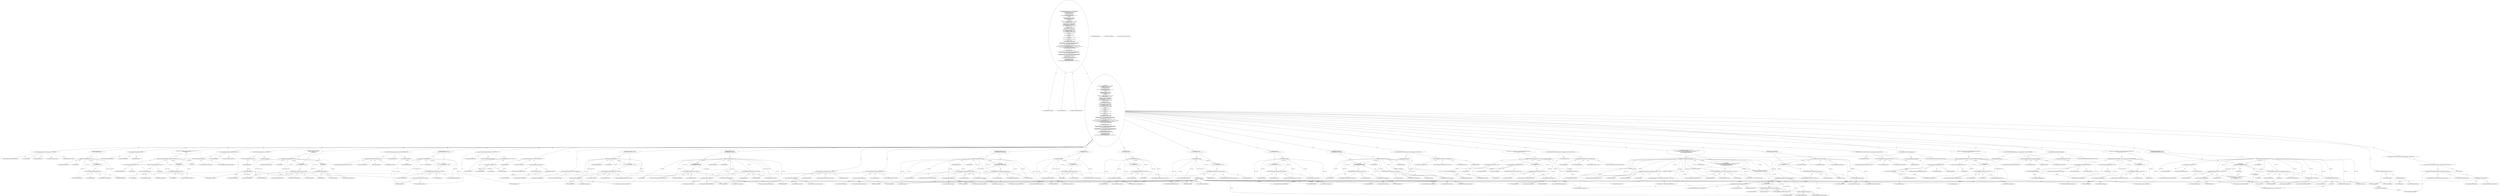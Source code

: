 digraph "execute#?" {
0 [label="2:CtTypeReferenceImpl@boolean" shape=ellipse]
1 [label="2:CtVirtualElement@execute" shape=ellipse]
2 [label="2:CtTypeReferenceImpl@BuildException" shape=ellipse]
3 [label="3:CtExecutableReferenceImpl@log(java.lang.String)" shape=ellipse]
4 [label="3:CtVirtualElement@log" shape=ellipse]
5 [label="3:CtFieldReadImpl@attributes" shape=ellipse]
6 [label="3:CtLiteralImpl@\"Using jikes compiler\"" shape=ellipse]
7 [label="3:CtTypeAccessImpl@MSG_VERBOSE" shape=ellipse]
8 [label="3:CtInvocationImpl@attributes.log(\"Using jikes compiler\", MSG_VERBOSE)" shape=ellipse]
9 [label="4:CtTypeReferenceImpl@Path" shape=ellipse]
10 [label="4:CtTypeReferenceImpl@Path" shape=ellipse]
11 [label="4:CtFieldReadImpl@project" shape=ellipse]
12 [label="4:CtConstructorCallImpl@new Path(project)" shape=ellipse]
13 [label="4:CtVirtualElement@classpath" shape=ellipse]
14 [label="4:CtLocalVariableImpl@Path classpath = new Path(project)" shape=ellipse]
15 [label="5:CtFieldReadImpl@bootclasspath" shape=ellipse]
16 [label="5:CtLiteralImpl@null" shape=ellipse]
17 [label="5:CtBinaryOperatorImpl@bootclasspath != null" shape=ellipse]
18 [label="6:CtExecutableReferenceImpl@append()" shape=ellipse]
19 [label="6:CtVirtualElement@append" shape=ellipse]
20 [label="6:CtVariableReadImpl@classpath" shape=ellipse]
21 [label="6:CtFieldReadImpl@bootclasspath" shape=ellipse]
22 [label="6:CtInvocationImpl@classpath.append(bootclasspath)" shape=ellipse]
23 [label="5:CtBlockImpl@\{
    classpath.append(bootclasspath);
\}" shape=ellipse]
24 [label="5:CtIfImpl@if (bootclasspath != null) \{
    classpath.append(bootclasspath);
\}" shape=ellipse]
25 [label="8:CtExecutableReferenceImpl@addExtdirs()" shape=ellipse]
26 [label="8:CtVirtualElement@addExtdirs" shape=ellipse]
27 [label="8:CtVariableReadImpl@classpath" shape=ellipse]
28 [label="8:CtFieldReadImpl@extdirs" shape=ellipse]
29 [label="8:CtInvocationImpl@classpath.addExtdirs(extdirs)" shape=ellipse]
30 [label="9:CtFieldReadImpl@bootclasspath" shape=ellipse]
31 [label="9:CtLiteralImpl@null" shape=ellipse]
32 [label="9:CtBinaryOperatorImpl@(bootclasspath == null)" shape=ellipse]
33 [label="9:CtExecutableReferenceImpl@size()" shape=ellipse]
34 [label="9:CtVirtualElement@size" shape=ellipse]
35 [label="9:CtFieldReadImpl@bootclasspath" shape=ellipse]
36 [label="9:CtInvocationImpl@bootclasspath.size()" shape=ellipse]
37 [label="9:CtLiteralImpl@0" shape=ellipse]
38 [label="9:CtBinaryOperatorImpl@(bootclasspath.size() == 0)" shape=ellipse]
39 [label="9:CtBinaryOperatorImpl@(bootclasspath == null) || (bootclasspath.size() == 0)" shape=ellipse]
40 [label="10:CtFieldWriteImpl@includeJavaRuntime" shape=ellipse]
41 [label="10:CtLiteralImpl@true" shape=ellipse]
42 [label="10:CtAssignmentImpl@includeJavaRuntime = true" shape=ellipse]
43 [label="9:CtBlockImpl@\{
    includeJavaRuntime = true;
\}" shape=ellipse]
44 [label="11:CtBlockImpl@\{
\}" shape=ellipse]
45 [label="9:CtIfImpl@if ((bootclasspath == null) || (bootclasspath.size() == 0)) \{
    includeJavaRuntime = true;
\} else \{
\}" shape=ellipse]
46 [label="13:CtExecutableReferenceImpl@append()" shape=ellipse]
47 [label="13:CtVirtualElement@append" shape=ellipse]
48 [label="13:CtVariableReadImpl@classpath" shape=ellipse]
49 [label="13:CtExecutableReferenceImpl@getCompileClasspath()" shape=ellipse]
50 [label="13:CtVirtualElement@getCompileClasspath" shape=ellipse]
51 [label="13:CtInvocationImpl@getCompileClasspath()" shape=ellipse]
52 [label="13:CtInvocationImpl@classpath.append(getCompileClasspath())" shape=ellipse]
53 [label="14:CtFieldReadImpl@compileSourcepath" shape=ellipse]
54 [label="14:CtLiteralImpl@null" shape=ellipse]
55 [label="14:CtBinaryOperatorImpl@compileSourcepath != null" shape=ellipse]
56 [label="15:CtExecutableReferenceImpl@append()" shape=ellipse]
57 [label="15:CtVirtualElement@append" shape=ellipse]
58 [label="15:CtVariableReadImpl@classpath" shape=ellipse]
59 [label="15:CtFieldReadImpl@compileSourcepath" shape=ellipse]
60 [label="15:CtInvocationImpl@classpath.append(compileSourcepath)" shape=ellipse]
61 [label="14:CtBlockImpl@\{
    classpath.append(compileSourcepath);
\}" shape=ellipse]
62 [label="17:CtExecutableReferenceImpl@append()" shape=ellipse]
63 [label="17:CtVirtualElement@append" shape=ellipse]
64 [label="17:CtVariableReadImpl@classpath" shape=ellipse]
65 [label="17:CtFieldReadImpl@src" shape=ellipse]
66 [label="17:CtInvocationImpl@classpath.append(src)" shape=ellipse]
67 [label="16:CtBlockImpl@\{
    classpath.append(src);
\}" shape=ellipse]
68 [label="14:CtIfImpl@if (compileSourcepath != null) \{
    classpath.append(compileSourcepath);
\} else \{
    classpath.append(src);
\}" shape=ellipse]
69 [label="19:CtTypeReferenceImpl@String" shape=ellipse]
70 [label="19:CtExecutableReferenceImpl@getProperty(java.lang.String)" shape=ellipse]
71 [label="19:CtVirtualElement@getProperty" shape=ellipse]
72 [label="19:CtTypeAccessImpl@System" shape=ellipse]
73 [label="19:CtLiteralImpl@\"jikes.class.path\"" shape=ellipse]
74 [label="19:CtInvocationImpl@System.getProperty(\"jikes.class.path\")" shape=ellipse]
75 [label="19:CtVirtualElement@jikesPath" shape=ellipse]
76 [label="19:CtLocalVariableImpl@String jikesPath = System.getProperty(\"jikes.class.path\")" shape=ellipse]
77 [label="20:CtVariableReadImpl@jikesPath" shape=ellipse]
78 [label="20:CtLiteralImpl@null" shape=ellipse]
79 [label="20:CtBinaryOperatorImpl@jikesPath != null" shape=ellipse]
80 [label="21:CtExecutableReferenceImpl@append(Path)" shape=ellipse]
81 [label="21:CtVirtualElement@append" shape=ellipse]
82 [label="21:CtVariableReadImpl@classpath" shape=ellipse]
83 [label="21:CtTypeReferenceImpl@Path" shape=ellipse]
84 [label="21:CtFieldReadImpl@project" shape=ellipse]
85 [label="21:CtVariableReadImpl@jikesPath" shape=ellipse]
86 [label="21:CtConstructorCallImpl@new Path(project, jikesPath)" shape=ellipse]
87 [label="21:CtInvocationImpl@classpath.append(new Path(project, jikesPath))" shape=ellipse]
88 [label="20:CtBlockImpl@\{
    classpath.append(new Path(project, jikesPath));
\}" shape=ellipse]
89 [label="20:CtIfImpl@if (jikesPath != null) \{
    classpath.append(new Path(project, jikesPath));
\}" shape=ellipse]
90 [label="23:CtTypeReferenceImpl@Commandline" shape=ellipse]
91 [label="23:CtTypeReferenceImpl@Commandline" shape=ellipse]
92 [label="23:CtConstructorCallImpl@new Commandline()" shape=ellipse]
93 [label="23:CtVirtualElement@cmd" shape=ellipse]
94 [label="23:CtLocalVariableImpl@Commandline cmd = new Commandline()" shape=ellipse]
95 [label="24:CtTypeReferenceImpl@String" shape=ellipse]
96 [label="24:CtExecutableReferenceImpl@getExecutable()" shape=ellipse]
97 [label="24:CtVirtualElement@getExecutable" shape=ellipse]
98 [label="24:CtExecutableReferenceImpl@getJavac()" shape=ellipse]
99 [label="24:CtVirtualElement@getJavac" shape=ellipse]
100 [label="24:CtInvocationImpl@getJavac()" shape=ellipse]
101 [label="24:CtInvocationImpl@getJavac().getExecutable()" shape=ellipse]
102 [label="24:CtVirtualElement@exec" shape=ellipse]
103 [label="24:CtLocalVariableImpl@String exec = getJavac().getExecutable()" shape=ellipse]
104 [label="25:CtExecutableReferenceImpl@setExecutable()" shape=ellipse]
105 [label="25:CtVirtualElement@setExecutable" shape=ellipse]
106 [label="25:CtVariableReadImpl@cmd" shape=ellipse]
107 [label="25:CtVariableReadImpl@exec" shape=ellipse]
108 [label="25:CtLiteralImpl@null" shape=ellipse]
109 [label="25:CtBinaryOperatorImpl@exec == null" shape=ellipse]
110 [label="25:CtLiteralImpl@\"jikes\"" shape=ellipse]
111 [label="25:CtVariableReadImpl@exec" shape=ellipse]
112 [label="25:CtConditionalImpl@exec == null ? \"jikes\" : exec" shape=ellipse]
113 [label="25:CtInvocationImpl@cmd.setExecutable(exec == null ? \"jikes\" : exec)" shape=ellipse]
114 [label="26:CtFieldReadImpl@deprecation" shape=ellipse]
115 [label="26:CtLiteralImpl@true" shape=ellipse]
116 [label="26:CtBinaryOperatorImpl@deprecation == true" shape=ellipse]
117 [label="27:CtExecutableReferenceImpl@setValue(java.lang.String)" shape=ellipse]
118 [label="27:CtVirtualElement@setValue" shape=ellipse]
119 [label="27:CtExecutableReferenceImpl@createArgument()" shape=ellipse]
120 [label="27:CtVirtualElement@createArgument" shape=ellipse]
121 [label="27:CtVariableReadImpl@cmd" shape=ellipse]
122 [label="27:CtInvocationImpl@cmd.createArgument()" shape=ellipse]
123 [label="27:CtLiteralImpl@\"-deprecation\"" shape=ellipse]
124 [label="27:CtInvocationImpl@cmd.createArgument().setValue(\"-deprecation\")" shape=ellipse]
125 [label="26:CtBlockImpl@\{
    cmd.createArgument().setValue(\"-deprecation\");
\}" shape=ellipse]
126 [label="26:CtIfImpl@if (deprecation == true) \{
    cmd.createArgument().setValue(\"-deprecation\");
\}" shape=ellipse]
127 [label="29:CtFieldReadImpl@destDir" shape=ellipse]
128 [label="29:CtLiteralImpl@null" shape=ellipse]
129 [label="29:CtBinaryOperatorImpl@destDir != null" shape=ellipse]
130 [label="30:CtExecutableReferenceImpl@setValue(java.lang.String)" shape=ellipse]
131 [label="30:CtVirtualElement@setValue" shape=ellipse]
132 [label="30:CtExecutableReferenceImpl@createArgument()" shape=ellipse]
133 [label="30:CtVirtualElement@createArgument" shape=ellipse]
134 [label="30:CtVariableReadImpl@cmd" shape=ellipse]
135 [label="30:CtInvocationImpl@cmd.createArgument()" shape=ellipse]
136 [label="30:CtLiteralImpl@\"-d\"" shape=ellipse]
137 [label="30:CtInvocationImpl@cmd.createArgument().setValue(\"-d\")" shape=ellipse]
138 [label="31:CtExecutableReferenceImpl@setFile()" shape=ellipse]
139 [label="31:CtVirtualElement@setFile" shape=ellipse]
140 [label="31:CtExecutableReferenceImpl@createArgument()" shape=ellipse]
141 [label="31:CtVirtualElement@createArgument" shape=ellipse]
142 [label="31:CtVariableReadImpl@cmd" shape=ellipse]
143 [label="31:CtInvocationImpl@cmd.createArgument()" shape=ellipse]
144 [label="31:CtFieldReadImpl@destDir" shape=ellipse]
145 [label="31:CtInvocationImpl@cmd.createArgument().setFile(destDir)" shape=ellipse]
146 [label="29:CtBlockImpl@\{
    cmd.createArgument().setValue(\"-d\");
    cmd.createArgument().setFile(destDir);
\}" shape=ellipse]
147 [label="29:CtIfImpl@if (destDir != null) \{
    cmd.createArgument().setValue(\"-d\");
    cmd.createArgument().setFile(destDir);
\}" shape=ellipse]
148 [label="33:CtExecutableReferenceImpl@setValue(java.lang.String)" shape=ellipse]
149 [label="33:CtVirtualElement@setValue" shape=ellipse]
150 [label="33:CtExecutableReferenceImpl@createArgument()" shape=ellipse]
151 [label="33:CtVirtualElement@createArgument" shape=ellipse]
152 [label="33:CtVariableReadImpl@cmd" shape=ellipse]
153 [label="33:CtInvocationImpl@cmd.createArgument()" shape=ellipse]
154 [label="33:CtLiteralImpl@\"-classpath\"" shape=ellipse]
155 [label="33:CtInvocationImpl@cmd.createArgument().setValue(\"-classpath\")" shape=ellipse]
156 [label="34:CtExecutableReferenceImpl@setPath(Path)" shape=ellipse]
157 [label="34:CtVirtualElement@setPath" shape=ellipse]
158 [label="34:CtExecutableReferenceImpl@createArgument()" shape=ellipse]
159 [label="34:CtVirtualElement@createArgument" shape=ellipse]
160 [label="34:CtVariableReadImpl@cmd" shape=ellipse]
161 [label="34:CtInvocationImpl@cmd.createArgument()" shape=ellipse]
162 [label="34:CtVariableReadImpl@classpath" shape=ellipse]
163 [label="34:CtInvocationImpl@cmd.createArgument().setPath(classpath)" shape=ellipse]
164 [label="35:CtFieldReadImpl@encoding" shape=ellipse]
165 [label="35:CtLiteralImpl@null" shape=ellipse]
166 [label="35:CtBinaryOperatorImpl@encoding != null" shape=ellipse]
167 [label="36:CtExecutableReferenceImpl@setValue(java.lang.String)" shape=ellipse]
168 [label="36:CtVirtualElement@setValue" shape=ellipse]
169 [label="36:CtExecutableReferenceImpl@createArgument()" shape=ellipse]
170 [label="36:CtVirtualElement@createArgument" shape=ellipse]
171 [label="36:CtVariableReadImpl@cmd" shape=ellipse]
172 [label="36:CtInvocationImpl@cmd.createArgument()" shape=ellipse]
173 [label="36:CtLiteralImpl@\"-encoding\"" shape=ellipse]
174 [label="36:CtInvocationImpl@cmd.createArgument().setValue(\"-encoding\")" shape=ellipse]
175 [label="37:CtExecutableReferenceImpl@setValue()" shape=ellipse]
176 [label="37:CtVirtualElement@setValue" shape=ellipse]
177 [label="37:CtExecutableReferenceImpl@createArgument()" shape=ellipse]
178 [label="37:CtVirtualElement@createArgument" shape=ellipse]
179 [label="37:CtVariableReadImpl@cmd" shape=ellipse]
180 [label="37:CtInvocationImpl@cmd.createArgument()" shape=ellipse]
181 [label="37:CtFieldReadImpl@encoding" shape=ellipse]
182 [label="37:CtInvocationImpl@cmd.createArgument().setValue(encoding)" shape=ellipse]
183 [label="35:CtBlockImpl@\{
    cmd.createArgument().setValue(\"-encoding\");
    cmd.createArgument().setValue(encoding);
\}" shape=ellipse]
184 [label="35:CtIfImpl@if (encoding != null) \{
    cmd.createArgument().setValue(\"-encoding\");
    cmd.createArgument().setValue(encoding);
\}" shape=ellipse]
185 [label="39:CtFieldReadImpl@debug" shape=ellipse]
186 [label="40:CtExecutableReferenceImpl@setValue(java.lang.String)" shape=ellipse]
187 [label="40:CtVirtualElement@setValue" shape=ellipse]
188 [label="40:CtExecutableReferenceImpl@createArgument()" shape=ellipse]
189 [label="40:CtVirtualElement@createArgument" shape=ellipse]
190 [label="40:CtVariableReadImpl@cmd" shape=ellipse]
191 [label="40:CtInvocationImpl@cmd.createArgument()" shape=ellipse]
192 [label="40:CtLiteralImpl@\"-g\"" shape=ellipse]
193 [label="40:CtInvocationImpl@cmd.createArgument().setValue(\"-g\")" shape=ellipse]
194 [label="39:CtBlockImpl@\{
    cmd.createArgument().setValue(\"-g\");
\}" shape=ellipse]
195 [label="39:CtIfImpl@if (debug) \{
    cmd.createArgument().setValue(\"-g\");
\}" shape=ellipse]
196 [label="42:CtFieldReadImpl@optimize" shape=ellipse]
197 [label="43:CtExecutableReferenceImpl@setValue(java.lang.String)" shape=ellipse]
198 [label="43:CtVirtualElement@setValue" shape=ellipse]
199 [label="43:CtExecutableReferenceImpl@createArgument()" shape=ellipse]
200 [label="43:CtVirtualElement@createArgument" shape=ellipse]
201 [label="43:CtVariableReadImpl@cmd" shape=ellipse]
202 [label="43:CtInvocationImpl@cmd.createArgument()" shape=ellipse]
203 [label="43:CtLiteralImpl@\"-O\"" shape=ellipse]
204 [label="43:CtInvocationImpl@cmd.createArgument().setValue(\"-O\")" shape=ellipse]
205 [label="42:CtBlockImpl@\{
    cmd.createArgument().setValue(\"-O\");
\}" shape=ellipse]
206 [label="42:CtIfImpl@if (optimize) \{
    cmd.createArgument().setValue(\"-O\");
\}" shape=ellipse]
207 [label="45:CtFieldReadImpl@verbose" shape=ellipse]
208 [label="46:CtExecutableReferenceImpl@setValue(java.lang.String)" shape=ellipse]
209 [label="46:CtVirtualElement@setValue" shape=ellipse]
210 [label="46:CtExecutableReferenceImpl@createArgument()" shape=ellipse]
211 [label="46:CtVirtualElement@createArgument" shape=ellipse]
212 [label="46:CtVariableReadImpl@cmd" shape=ellipse]
213 [label="46:CtInvocationImpl@cmd.createArgument()" shape=ellipse]
214 [label="46:CtLiteralImpl@\"-verbose\"" shape=ellipse]
215 [label="46:CtInvocationImpl@cmd.createArgument().setValue(\"-verbose\")" shape=ellipse]
216 [label="45:CtBlockImpl@\{
    cmd.createArgument().setValue(\"-verbose\");
\}" shape=ellipse]
217 [label="45:CtIfImpl@if (verbose) \{
    cmd.createArgument().setValue(\"-verbose\");
\}" shape=ellipse]
218 [label="48:CtFieldReadImpl@depend" shape=ellipse]
219 [label="49:CtExecutableReferenceImpl@setValue(java.lang.String)" shape=ellipse]
220 [label="49:CtVirtualElement@setValue" shape=ellipse]
221 [label="49:CtExecutableReferenceImpl@createArgument()" shape=ellipse]
222 [label="49:CtVirtualElement@createArgument" shape=ellipse]
223 [label="49:CtVariableReadImpl@cmd" shape=ellipse]
224 [label="49:CtInvocationImpl@cmd.createArgument()" shape=ellipse]
225 [label="49:CtLiteralImpl@\"-depend\"" shape=ellipse]
226 [label="49:CtInvocationImpl@cmd.createArgument().setValue(\"-depend\")" shape=ellipse]
227 [label="48:CtBlockImpl@\{
    cmd.createArgument().setValue(\"-depend\");
\}" shape=ellipse]
228 [label="48:CtIfImpl@if (depend) \{
    cmd.createArgument().setValue(\"-depend\");
\}" shape=ellipse]
229 [label="51:CtFieldReadImpl@target" shape=ellipse]
230 [label="51:CtLiteralImpl@null" shape=ellipse]
231 [label="51:CtBinaryOperatorImpl@target != null" shape=ellipse]
232 [label="52:CtExecutableReferenceImpl@setValue(java.lang.String)" shape=ellipse]
233 [label="52:CtVirtualElement@setValue" shape=ellipse]
234 [label="52:CtExecutableReferenceImpl@createArgument()" shape=ellipse]
235 [label="52:CtVirtualElement@createArgument" shape=ellipse]
236 [label="52:CtVariableReadImpl@cmd" shape=ellipse]
237 [label="52:CtInvocationImpl@cmd.createArgument()" shape=ellipse]
238 [label="52:CtLiteralImpl@\"-target\"" shape=ellipse]
239 [label="52:CtInvocationImpl@cmd.createArgument().setValue(\"-target\")" shape=ellipse]
240 [label="53:CtExecutableReferenceImpl@setValue()" shape=ellipse]
241 [label="53:CtVirtualElement@setValue" shape=ellipse]
242 [label="53:CtExecutableReferenceImpl@createArgument()" shape=ellipse]
243 [label="53:CtVirtualElement@createArgument" shape=ellipse]
244 [label="53:CtVariableReadImpl@cmd" shape=ellipse]
245 [label="53:CtInvocationImpl@cmd.createArgument()" shape=ellipse]
246 [label="53:CtFieldReadImpl@target" shape=ellipse]
247 [label="53:CtInvocationImpl@cmd.createArgument().setValue(target)" shape=ellipse]
248 [label="51:CtBlockImpl@\{
    cmd.createArgument().setValue(\"-target\");
    cmd.createArgument().setValue(target);
\}" shape=ellipse]
249 [label="51:CtIfImpl@if (target != null) \{
    cmd.createArgument().setValue(\"-target\");
    cmd.createArgument().setValue(target);
\}" shape=ellipse]
250 [label="55:CtTypeReferenceImpl@String" shape=ellipse]
251 [label="55:CtExecutableReferenceImpl@getProperty(java.lang.String)" shape=ellipse]
252 [label="55:CtVirtualElement@getProperty" shape=ellipse]
253 [label="55:CtFieldReadImpl@project" shape=ellipse]
254 [label="55:CtLiteralImpl@\"build.compiler.emacs\"" shape=ellipse]
255 [label="55:CtInvocationImpl@project.getProperty(\"build.compiler.emacs\")" shape=ellipse]
256 [label="55:CtVirtualElement@emacsProperty" shape=ellipse]
257 [label="55:CtLocalVariableImpl@String emacsProperty = project.getProperty(\"build.compiler.emacs\")" shape=ellipse]
258 [label="56:CtVariableReadImpl@emacsProperty" shape=ellipse]
259 [label="56:CtLiteralImpl@null" shape=ellipse]
260 [label="56:CtBinaryOperatorImpl@(emacsProperty != null)" shape=ellipse]
261 [label="56:CtExecutableReferenceImpl@toBoolean(java.lang.String)" shape=ellipse]
262 [label="56:CtVirtualElement@toBoolean" shape=ellipse]
263 [label="56:CtTypeAccessImpl@Project" shape=ellipse]
264 [label="56:CtVariableReadImpl@emacsProperty" shape=ellipse]
265 [label="56:CtInvocationImpl@Project.toBoolean(emacsProperty)" shape=ellipse]
266 [label="56:CtBinaryOperatorImpl@(emacsProperty != null) && Project.toBoolean(emacsProperty)" shape=ellipse]
267 [label="57:CtExecutableReferenceImpl@setValue(java.lang.String)" shape=ellipse]
268 [label="57:CtVirtualElement@setValue" shape=ellipse]
269 [label="57:CtExecutableReferenceImpl@createArgument()" shape=ellipse]
270 [label="57:CtVirtualElement@createArgument" shape=ellipse]
271 [label="57:CtVariableReadImpl@cmd" shape=ellipse]
272 [label="57:CtInvocationImpl@cmd.createArgument()" shape=ellipse]
273 [label="57:CtLiteralImpl@\"+E\"" shape=ellipse]
274 [label="57:CtInvocationImpl@cmd.createArgument().setValue(\"+E\")" shape=ellipse]
275 [label="56:CtBlockImpl@\{
    cmd.createArgument().setValue(\"+E\");
\}" shape=ellipse]
276 [label="56:CtIfImpl@if ((emacsProperty != null) && Project.toBoolean(emacsProperty)) \{
    cmd.createArgument().setValue(\"+E\");
\}" shape=ellipse]
277 [label="59:CtTypeReferenceImpl@String" shape=ellipse]
278 [label="59:CtExecutableReferenceImpl@getProperty(java.lang.String)" shape=ellipse]
279 [label="59:CtVirtualElement@getProperty" shape=ellipse]
280 [label="59:CtFieldReadImpl@project" shape=ellipse]
281 [label="59:CtLiteralImpl@\"build.compiler.warnings\"" shape=ellipse]
282 [label="59:CtInvocationImpl@project.getProperty(\"build.compiler.warnings\")" shape=ellipse]
283 [label="59:CtVirtualElement@warningsProperty" shape=ellipse]
284 [label="59:CtLocalVariableImpl@String warningsProperty = project.getProperty(\"build.compiler.warnings\")" shape=ellipse]
285 [label="60:CtVariableReadImpl@warningsProperty" shape=ellipse]
286 [label="60:CtLiteralImpl@null" shape=ellipse]
287 [label="60:CtBinaryOperatorImpl@warningsProperty != null" shape=ellipse]
288 [label="61:CtExecutableReferenceImpl@log(java.lang.String)" shape=ellipse]
289 [label="61:CtVirtualElement@log" shape=ellipse]
290 [label="61:CtFieldReadImpl@attributes" shape=ellipse]
291 [label="61:CtLiteralImpl@\"!! the build.compiler.warnings property is \"" shape=ellipse]
292 [label="61:CtLiteralImpl@\"deprecated. !!\"" shape=ellipse]
293 [label="61:CtBinaryOperatorImpl@\"!! the build.compiler.warnings property is \" + \"deprecated. !!\"" shape=ellipse]
294 [label="61:CtTypeAccessImpl@MSG_WARN" shape=ellipse]
295 [label="61:CtInvocationImpl@attributes.log(\"!! the build.compiler.warnings property is \" + \"deprecated. !!\", MSG_WARN)" shape=ellipse]
296 [label="62:CtExecutableReferenceImpl@log(java.lang.String)" shape=ellipse]
297 [label="62:CtVirtualElement@log" shape=ellipse]
298 [label="62:CtFieldReadImpl@attributes" shape=ellipse]
299 [label="62:CtLiteralImpl@\"!! Use the nowarn attribute instead. !!\"" shape=ellipse]
300 [label="62:CtTypeAccessImpl@MSG_WARN" shape=ellipse]
301 [label="62:CtInvocationImpl@attributes.log(\"!! Use the nowarn attribute instead. !!\", MSG_WARN)" shape=ellipse]
302 [label="63:CtExecutableReferenceImpl@toBoolean(java.lang.String)" shape=ellipse]
303 [label="63:CtVirtualElement@toBoolean" shape=ellipse]
304 [label="63:CtTypeAccessImpl@Project" shape=ellipse]
305 [label="63:CtVariableReadImpl@warningsProperty" shape=ellipse]
306 [label="63:CtInvocationImpl@Project.toBoolean(warningsProperty)" shape=ellipse]
307 [label="63:CtUnaryOperatorImpl@!Project.toBoolean(warningsProperty)" shape=ellipse]
308 [label="64:CtExecutableReferenceImpl@setValue(java.lang.String)" shape=ellipse]
309 [label="64:CtVirtualElement@setValue" shape=ellipse]
310 [label="64:CtExecutableReferenceImpl@createArgument()" shape=ellipse]
311 [label="64:CtVirtualElement@createArgument" shape=ellipse]
312 [label="64:CtVariableReadImpl@cmd" shape=ellipse]
313 [label="64:CtInvocationImpl@cmd.createArgument()" shape=ellipse]
314 [label="64:CtLiteralImpl@\"-nowarn\"" shape=ellipse]
315 [label="64:CtInvocationImpl@cmd.createArgument().setValue(\"-nowarn\")" shape=ellipse]
316 [label="63:CtBlockImpl@\{
    cmd.createArgument().setValue(\"-nowarn\");
\}" shape=ellipse]
317 [label="63:CtIfImpl@if (!Project.toBoolean(warningsProperty)) \{
    cmd.createArgument().setValue(\"-nowarn\");
\}" shape=ellipse]
318 [label="60:CtBlockImpl@\{
    attributes.log(\"!! the build.compiler.warnings property is \" + \"deprecated. !!\", MSG_WARN);
    attributes.log(\"!! Use the nowarn attribute instead. !!\", MSG_WARN);
    if (!Project.toBoolean(warningsProperty)) \{
        cmd.createArgument().setValue(\"-nowarn\");
    \}
\}" shape=ellipse]
319 [label="60:CtIfImpl@if (warningsProperty != null) \{
    attributes.log(\"!! the build.compiler.warnings property is \" + \"deprecated. !!\", MSG_WARN);
    attributes.log(\"!! Use the nowarn attribute instead. !!\", MSG_WARN);
    if (!Project.toBoolean(warningsProperty)) \{
        cmd.createArgument().setValue(\"-nowarn\");
    \}
\}" shape=ellipse]
320 [label="67:CtExecutableReferenceImpl@getNowarn()" shape=ellipse]
321 [label="67:CtVirtualElement@getNowarn" shape=ellipse]
322 [label="67:CtFieldReadImpl@attributes" shape=ellipse]
323 [label="67:CtInvocationImpl@attributes.getNowarn()" shape=ellipse]
324 [label="68:CtExecutableReferenceImpl@setValue(java.lang.String)" shape=ellipse]
325 [label="68:CtVirtualElement@setValue" shape=ellipse]
326 [label="68:CtExecutableReferenceImpl@createArgument()" shape=ellipse]
327 [label="68:CtVirtualElement@createArgument" shape=ellipse]
328 [label="68:CtVariableReadImpl@cmd" shape=ellipse]
329 [label="68:CtInvocationImpl@cmd.createArgument()" shape=ellipse]
330 [label="68:CtLiteralImpl@\"-nowarn\"" shape=ellipse]
331 [label="68:CtInvocationImpl@cmd.createArgument().setValue(\"-nowarn\")" shape=ellipse]
332 [label="67:CtBlockImpl@\{
    cmd.createArgument().setValue(\"-nowarn\");
\}" shape=ellipse]
333 [label="67:CtIfImpl@if (attributes.getNowarn()) \{
    cmd.createArgument().setValue(\"-nowarn\");
\}" shape=ellipse]
334 [label="70:CtTypeReferenceImpl@String" shape=ellipse]
335 [label="70:CtExecutableReferenceImpl@getProperty(java.lang.String)" shape=ellipse]
336 [label="70:CtVirtualElement@getProperty" shape=ellipse]
337 [label="70:CtFieldReadImpl@project" shape=ellipse]
338 [label="70:CtLiteralImpl@\"build.compiler.pedantic\"" shape=ellipse]
339 [label="70:CtInvocationImpl@project.getProperty(\"build.compiler.pedantic\")" shape=ellipse]
340 [label="70:CtVirtualElement@pedanticProperty" shape=ellipse]
341 [label="70:CtLocalVariableImpl@String pedanticProperty = project.getProperty(\"build.compiler.pedantic\")" shape=ellipse]
342 [label="71:CtVariableReadImpl@pedanticProperty" shape=ellipse]
343 [label="71:CtLiteralImpl@null" shape=ellipse]
344 [label="71:CtBinaryOperatorImpl@(pedanticProperty != null)" shape=ellipse]
345 [label="71:CtExecutableReferenceImpl@toBoolean(java.lang.String)" shape=ellipse]
346 [label="71:CtVirtualElement@toBoolean" shape=ellipse]
347 [label="71:CtTypeAccessImpl@Project" shape=ellipse]
348 [label="71:CtVariableReadImpl@pedanticProperty" shape=ellipse]
349 [label="71:CtInvocationImpl@Project.toBoolean(pedanticProperty)" shape=ellipse]
350 [label="71:CtBinaryOperatorImpl@(pedanticProperty != null) && Project.toBoolean(pedanticProperty)" shape=ellipse]
351 [label="72:CtExecutableReferenceImpl@setValue(java.lang.String)" shape=ellipse]
352 [label="72:CtVirtualElement@setValue" shape=ellipse]
353 [label="72:CtExecutableReferenceImpl@createArgument()" shape=ellipse]
354 [label="72:CtVirtualElement@createArgument" shape=ellipse]
355 [label="72:CtVariableReadImpl@cmd" shape=ellipse]
356 [label="72:CtInvocationImpl@cmd.createArgument()" shape=ellipse]
357 [label="72:CtLiteralImpl@\"+P\"" shape=ellipse]
358 [label="72:CtInvocationImpl@cmd.createArgument().setValue(\"+P\")" shape=ellipse]
359 [label="71:CtBlockImpl@\{
    cmd.createArgument().setValue(\"+P\");
\}" shape=ellipse]
360 [label="71:CtIfImpl@if ((pedanticProperty != null) && Project.toBoolean(pedanticProperty)) \{
    cmd.createArgument().setValue(\"+P\");
\}" shape=ellipse]
361 [label="74:CtTypeReferenceImpl@String" shape=ellipse]
362 [label="74:CtExecutableReferenceImpl@getProperty(java.lang.String)" shape=ellipse]
363 [label="74:CtVirtualElement@getProperty" shape=ellipse]
364 [label="74:CtFieldReadImpl@project" shape=ellipse]
365 [label="74:CtLiteralImpl@\"build.compiler.fulldepend\"" shape=ellipse]
366 [label="74:CtInvocationImpl@project.getProperty(\"build.compiler.fulldepend\")" shape=ellipse]
367 [label="74:CtVirtualElement@fullDependProperty" shape=ellipse]
368 [label="74:CtLocalVariableImpl@String fullDependProperty = project.getProperty(\"build.compiler.fulldepend\")" shape=ellipse]
369 [label="75:CtVariableReadImpl@fullDependProperty" shape=ellipse]
370 [label="75:CtLiteralImpl@null" shape=ellipse]
371 [label="75:CtBinaryOperatorImpl@(fullDependProperty != null)" shape=ellipse]
372 [label="75:CtExecutableReferenceImpl@toBoolean(java.lang.String)" shape=ellipse]
373 [label="75:CtVirtualElement@toBoolean" shape=ellipse]
374 [label="75:CtTypeAccessImpl@Project" shape=ellipse]
375 [label="75:CtVariableReadImpl@fullDependProperty" shape=ellipse]
376 [label="75:CtInvocationImpl@Project.toBoolean(fullDependProperty)" shape=ellipse]
377 [label="75:CtBinaryOperatorImpl@(fullDependProperty != null) && Project.toBoolean(fullDependProperty)" shape=ellipse]
378 [label="76:CtExecutableReferenceImpl@setValue(java.lang.String)" shape=ellipse]
379 [label="76:CtVirtualElement@setValue" shape=ellipse]
380 [label="76:CtExecutableReferenceImpl@createArgument()" shape=ellipse]
381 [label="76:CtVirtualElement@createArgument" shape=ellipse]
382 [label="76:CtVariableReadImpl@cmd" shape=ellipse]
383 [label="76:CtInvocationImpl@cmd.createArgument()" shape=ellipse]
384 [label="76:CtLiteralImpl@\"+F\"" shape=ellipse]
385 [label="76:CtInvocationImpl@cmd.createArgument().setValue(\"+F\")" shape=ellipse]
386 [label="75:CtBlockImpl@\{
    cmd.createArgument().setValue(\"+F\");
\}" shape=ellipse]
387 [label="75:CtIfImpl@if ((fullDependProperty != null) && Project.toBoolean(fullDependProperty)) \{
    cmd.createArgument().setValue(\"+F\");
\}" shape=ellipse]
388 [label="78:CtExecutableReferenceImpl@getSource()" shape=ellipse]
389 [label="78:CtVirtualElement@getSource" shape=ellipse]
390 [label="78:CtFieldReadImpl@attributes" shape=ellipse]
391 [label="78:CtInvocationImpl@attributes.getSource()" shape=ellipse]
392 [label="78:CtLiteralImpl@null" shape=ellipse]
393 [label="78:CtBinaryOperatorImpl@attributes.getSource() != null" shape=ellipse]
394 [label="79:CtExecutableReferenceImpl@setValue(java.lang.String)" shape=ellipse]
395 [label="79:CtVirtualElement@setValue" shape=ellipse]
396 [label="79:CtExecutableReferenceImpl@createArgument()" shape=ellipse]
397 [label="79:CtVirtualElement@createArgument" shape=ellipse]
398 [label="79:CtVariableReadImpl@cmd" shape=ellipse]
399 [label="79:CtInvocationImpl@cmd.createArgument()" shape=ellipse]
400 [label="79:CtLiteralImpl@\"-source\"" shape=ellipse]
401 [label="79:CtInvocationImpl@cmd.createArgument().setValue(\"-source\")" shape=ellipse]
402 [label="80:CtExecutableReferenceImpl@setValue()" shape=ellipse]
403 [label="80:CtVirtualElement@setValue" shape=ellipse]
404 [label="80:CtExecutableReferenceImpl@createArgument()" shape=ellipse]
405 [label="80:CtVirtualElement@createArgument" shape=ellipse]
406 [label="80:CtVariableReadImpl@cmd" shape=ellipse]
407 [label="80:CtInvocationImpl@cmd.createArgument()" shape=ellipse]
408 [label="80:CtExecutableReferenceImpl@getSource()" shape=ellipse]
409 [label="80:CtVirtualElement@getSource" shape=ellipse]
410 [label="80:CtFieldReadImpl@attributes" shape=ellipse]
411 [label="80:CtInvocationImpl@attributes.getSource()" shape=ellipse]
412 [label="80:CtInvocationImpl@cmd.createArgument().setValue(attributes.getSource())" shape=ellipse]
413 [label="78:CtBlockImpl@\{
    cmd.createArgument().setValue(\"-source\");
    cmd.createArgument().setValue(attributes.getSource());
\}" shape=ellipse]
414 [label="78:CtIfImpl@if (attributes.getSource() != null) \{
    cmd.createArgument().setValue(\"-source\");
    cmd.createArgument().setValue(attributes.getSource());
\}" shape=ellipse]
415 [label="82:CtExecutableReferenceImpl@addCurrentCompilerArgs(<unknown>)" shape=ellipse]
416 [label="82:CtVirtualElement@addCurrentCompilerArgs" shape=ellipse]
417 [label="82:CtVariableReadImpl@cmd" shape=ellipse]
418 [label="82:CtInvocationImpl@addCurrentCompilerArgs(cmd)" shape=ellipse]
419 [label="83:CtTypeReferenceImpl@int" shape=ellipse]
420 [label="83:CtExecutableReferenceImpl@size()" shape=ellipse]
421 [label="83:CtVirtualElement@size" shape=ellipse]
422 [label="83:CtVariableReadImpl@cmd" shape=ellipse]
423 [label="83:CtInvocationImpl@cmd.size()" shape=ellipse]
424 [label="83:CtVirtualElement@firstFileName" shape=ellipse]
425 [label="83:CtLocalVariableImpl@int firstFileName = cmd.size()" shape=ellipse]
426 [label="84:CtExecutableReferenceImpl@logAndAddFilesToCompile(<unknown>)" shape=ellipse]
427 [label="84:CtVirtualElement@logAndAddFilesToCompile" shape=ellipse]
428 [label="84:CtVariableReadImpl@cmd" shape=ellipse]
429 [label="84:CtInvocationImpl@logAndAddFilesToCompile(cmd)" shape=ellipse]
430 [label="85:CtExecutableReferenceImpl@executeExternalCompile(<unknown>,int)" shape=ellipse]
431 [label="85:CtVirtualElement@executeExternalCompile" shape=ellipse]
432 [label="85:CtExecutableReferenceImpl@getCommandline()" shape=ellipse]
433 [label="85:CtVirtualElement@getCommandline" shape=ellipse]
434 [label="85:CtVariableReadImpl@cmd" shape=ellipse]
435 [label="85:CtInvocationImpl@cmd.getCommandline()" shape=ellipse]
436 [label="85:CtVariableReadImpl@firstFileName" shape=ellipse]
437 [label="85:CtInvocationImpl@executeExternalCompile(cmd.getCommandline(), firstFileName)" shape=ellipse]
438 [label="85:CtLiteralImpl@0" shape=ellipse]
439 [label="85:CtBinaryOperatorImpl@executeExternalCompile(cmd.getCommandline(), firstFileName) == 0" shape=ellipse]
440 [label="85:CtReturnImpl@return executeExternalCompile(cmd.getCommandline(), firstFileName) == 0" shape=ellipse]
441 [label="2:CtBlockImpl@\{
    attributes.log(\"Using jikes compiler\", MSG_VERBOSE);
    Path classpath = new Path(project);
    if (bootclasspath != null) \{
        classpath.append(bootclasspath);
    \}
    classpath.addExtdirs(extdirs);
    if ((bootclasspath == null) || (bootclasspath.size() == 0)) \{
        includeJavaRuntime = true;
    \} else \{
    \}
    classpath.append(getCompileClasspath());
    if (compileSourcepath != null) \{
        classpath.append(compileSourcepath);
    \} else \{
        classpath.append(src);
    \}
    String jikesPath = System.getProperty(\"jikes.class.path\");
    if (jikesPath != null) \{
        classpath.append(new Path(project, jikesPath));
    \}
    Commandline cmd = new Commandline();
    String exec = getJavac().getExecutable();
    cmd.setExecutable(exec == null ? \"jikes\" : exec);
    if (deprecation == true) \{
        cmd.createArgument().setValue(\"-deprecation\");
    \}
    if (destDir != null) \{
        cmd.createArgument().setValue(\"-d\");
        cmd.createArgument().setFile(destDir);
    \}
    cmd.createArgument().setValue(\"-classpath\");
    cmd.createArgument().setPath(classpath);
    if (encoding != null) \{
        cmd.createArgument().setValue(\"-encoding\");
        cmd.createArgument().setValue(encoding);
    \}
    if (debug) \{
        cmd.createArgument().setValue(\"-g\");
    \}
    if (optimize) \{
        cmd.createArgument().setValue(\"-O\");
    \}
    if (verbose) \{
        cmd.createArgument().setValue(\"-verbose\");
    \}
    if (depend) \{
        cmd.createArgument().setValue(\"-depend\");
    \}
    if (target != null) \{
        cmd.createArgument().setValue(\"-target\");
        cmd.createArgument().setValue(target);
    \}
    String emacsProperty = project.getProperty(\"build.compiler.emacs\");
    if ((emacsProperty != null) && Project.toBoolean(emacsProperty)) \{
        cmd.createArgument().setValue(\"+E\");
    \}
    String warningsProperty = project.getProperty(\"build.compiler.warnings\");
    if (warningsProperty != null) \{
        attributes.log(\"!! the build.compiler.warnings property is \" + \"deprecated. !!\", MSG_WARN);
        attributes.log(\"!! Use the nowarn attribute instead. !!\", MSG_WARN);
        if (!Project.toBoolean(warningsProperty)) \{
            cmd.createArgument().setValue(\"-nowarn\");
        \}
    \}
    if (attributes.getNowarn()) \{
        cmd.createArgument().setValue(\"-nowarn\");
    \}
    String pedanticProperty = project.getProperty(\"build.compiler.pedantic\");
    if ((pedanticProperty != null) && Project.toBoolean(pedanticProperty)) \{
        cmd.createArgument().setValue(\"+P\");
    \}
    String fullDependProperty = project.getProperty(\"build.compiler.fulldepend\");
    if ((fullDependProperty != null) && Project.toBoolean(fullDependProperty)) \{
        cmd.createArgument().setValue(\"+F\");
    \}
    if (attributes.getSource() != null) \{
        cmd.createArgument().setValue(\"-source\");
        cmd.createArgument().setValue(attributes.getSource());
    \}
    addCurrentCompilerArgs(cmd);
    int firstFileName = cmd.size();
    logAndAddFilesToCompile(cmd);
    return executeExternalCompile(cmd.getCommandline(), firstFileName) == 0;
\}" shape=ellipse]
442 [label="2:CtMethodImpl@public boolean execute() throws BuildException \{
    attributes.log(\"Using jikes compiler\", MSG_VERBOSE);
    Path classpath = new Path(project);
    if (bootclasspath != null) \{
        classpath.append(bootclasspath);
    \}
    classpath.addExtdirs(extdirs);
    if ((bootclasspath == null) || (bootclasspath.size() == 0)) \{
        includeJavaRuntime = true;
    \} else \{
    \}
    classpath.append(getCompileClasspath());
    if (compileSourcepath != null) \{
        classpath.append(compileSourcepath);
    \} else \{
        classpath.append(src);
    \}
    String jikesPath = System.getProperty(\"jikes.class.path\");
    if (jikesPath != null) \{
        classpath.append(new Path(project, jikesPath));
    \}
    Commandline cmd = new Commandline();
    String exec = getJavac().getExecutable();
    cmd.setExecutable(exec == null ? \"jikes\" : exec);
    if (deprecation == true) \{
        cmd.createArgument().setValue(\"-deprecation\");
    \}
    if (destDir != null) \{
        cmd.createArgument().setValue(\"-d\");
        cmd.createArgument().setFile(destDir);
    \}
    cmd.createArgument().setValue(\"-classpath\");
    cmd.createArgument().setPath(classpath);
    if (encoding != null) \{
        cmd.createArgument().setValue(\"-encoding\");
        cmd.createArgument().setValue(encoding);
    \}
    if (debug) \{
        cmd.createArgument().setValue(\"-g\");
    \}
    if (optimize) \{
        cmd.createArgument().setValue(\"-O\");
    \}
    if (verbose) \{
        cmd.createArgument().setValue(\"-verbose\");
    \}
    if (depend) \{
        cmd.createArgument().setValue(\"-depend\");
    \}
    if (target != null) \{
        cmd.createArgument().setValue(\"-target\");
        cmd.createArgument().setValue(target);
    \}
    String emacsProperty = project.getProperty(\"build.compiler.emacs\");
    if ((emacsProperty != null) && Project.toBoolean(emacsProperty)) \{
        cmd.createArgument().setValue(\"+E\");
    \}
    String warningsProperty = project.getProperty(\"build.compiler.warnings\");
    if (warningsProperty != null) \{
        attributes.log(\"!! the build.compiler.warnings property is \" + \"deprecated. !!\", MSG_WARN);
        attributes.log(\"!! Use the nowarn attribute instead. !!\", MSG_WARN);
        if (!Project.toBoolean(warningsProperty)) \{
            cmd.createArgument().setValue(\"-nowarn\");
        \}
    \}
    if (attributes.getNowarn()) \{
        cmd.createArgument().setValue(\"-nowarn\");
    \}
    String pedanticProperty = project.getProperty(\"build.compiler.pedantic\");
    if ((pedanticProperty != null) && Project.toBoolean(pedanticProperty)) \{
        cmd.createArgument().setValue(\"+P\");
    \}
    String fullDependProperty = project.getProperty(\"build.compiler.fulldepend\");
    if ((fullDependProperty != null) && Project.toBoolean(fullDependProperty)) \{
        cmd.createArgument().setValue(\"+F\");
    \}
    if (attributes.getSource() != null) \{
        cmd.createArgument().setValue(\"-source\");
        cmd.createArgument().setValue(attributes.getSource());
    \}
    addCurrentCompilerArgs(cmd);
    int firstFileName = cmd.size();
    logAndAddFilesToCompile(cmd);
    return executeExternalCompile(cmd.getCommandline(), firstFileName) == 0;
\}" shape=ellipse]
443 [label="80:Insert@INSERT" shape=ellipse]
444 [label="80:CtLocalVariableImpl@String source = attributes.getSource()" shape=ellipse]
445 [label="81:Insert@INSERT" shape=ellipse]
446 [label="81:CtIfImpl@if (source.equals(\"1.1\") || source.equals(\"1.2\")) \{
    cmd.createArgument().setValue(\"1.3\");
\} else \{
    cmd.createArgument().setValue(source);
\}" shape=ellipse]
447 [label="82:Insert@INSERT" shape=ellipse]
448 [label="82:CtLiteralImpl@\"1.3\"" shape=ellipse]
449 [label="80:Move@MOVE" shape=ellipse]
450 [label="80:Move@MOVE" shape=ellipse]
8 -> 4 [label="AST"];
8 -> 5 [label="AST"];
8 -> 3 [label="AST"];
8 -> 6 [label="AST"];
8 -> 7 [label="AST"];
11 -> 13 [label="Data Dep"];
12 -> 11 [label="AST"];
13 -> 20 [label="Define-Use"];
13 -> 27 [label="Define-Use"];
13 -> 48 [label="Define-Use"];
13 -> 58 [label="Define-Use"];
13 -> 64 [label="Define-Use"];
13 -> 82 [label="Define-Use"];
13 -> 162 [label="Define-Use"];
14 -> 13 [label="AST"];
14 -> 9 [label="AST"];
14 -> 12 [label="AST"];
17 -> 15 [label="AST"];
17 -> 16 [label="AST"];
17 -> 23 [label="Control Dep"];
17 -> 22 [label="Control Dep"];
17 -> 18 [label="Control Dep"];
17 -> 20 [label="Control Dep"];
17 -> 21 [label="Control Dep"];
22 -> 19 [label="AST"];
22 -> 20 [label="AST"];
22 -> 18 [label="AST"];
22 -> 21 [label="AST"];
23 -> 22 [label="AST"];
24 -> 17 [label="AST"];
24 -> 23 [label="AST"];
29 -> 26 [label="AST"];
29 -> 27 [label="AST"];
29 -> 25 [label="AST"];
29 -> 28 [label="AST"];
32 -> 30 [label="AST"];
32 -> 31 [label="AST"];
36 -> 34 [label="AST"];
36 -> 35 [label="AST"];
36 -> 33 [label="AST"];
38 -> 36 [label="AST"];
38 -> 37 [label="AST"];
39 -> 32 [label="AST"];
39 -> 38 [label="AST"];
39 -> 43 [label="Control Dep"];
39 -> 42 [label="Control Dep"];
39 -> 40 [label="Control Dep"];
39 -> 41 [label="Control Dep"];
39 -> 44 [label="Control Dep"];
42 -> 40 [label="AST"];
42 -> 41 [label="AST"];
43 -> 42 [label="AST"];
45 -> 39 [label="AST"];
45 -> 43 [label="AST"];
45 -> 44 [label="AST"];
51 -> 50 [label="AST"];
51 -> 49 [label="AST"];
52 -> 47 [label="AST"];
52 -> 48 [label="AST"];
52 -> 46 [label="AST"];
52 -> 51 [label="AST"];
55 -> 53 [label="AST"];
55 -> 54 [label="AST"];
55 -> 61 [label="Control Dep"];
55 -> 60 [label="Control Dep"];
55 -> 56 [label="Control Dep"];
55 -> 58 [label="Control Dep"];
55 -> 59 [label="Control Dep"];
55 -> 67 [label="Control Dep"];
55 -> 66 [label="Control Dep"];
55 -> 62 [label="Control Dep"];
55 -> 64 [label="Control Dep"];
55 -> 65 [label="Control Dep"];
60 -> 57 [label="AST"];
60 -> 58 [label="AST"];
60 -> 56 [label="AST"];
60 -> 59 [label="AST"];
61 -> 60 [label="AST"];
66 -> 63 [label="AST"];
66 -> 64 [label="AST"];
66 -> 62 [label="AST"];
66 -> 65 [label="AST"];
67 -> 66 [label="AST"];
68 -> 55 [label="AST"];
68 -> 61 [label="AST"];
68 -> 67 [label="AST"];
74 -> 71 [label="AST"];
74 -> 72 [label="AST"];
74 -> 70 [label="AST"];
74 -> 73 [label="AST"];
75 -> 77 [label="Define-Use"];
75 -> 85 [label="Define-Use"];
76 -> 75 [label="AST"];
76 -> 69 [label="AST"];
76 -> 74 [label="AST"];
79 -> 77 [label="AST"];
79 -> 78 [label="AST"];
79 -> 88 [label="Control Dep"];
79 -> 87 [label="Control Dep"];
79 -> 80 [label="Control Dep"];
79 -> 82 [label="Control Dep"];
79 -> 86 [label="Control Dep"];
79 -> 84 [label="Control Dep"];
79 -> 85 [label="Control Dep"];
86 -> 84 [label="AST"];
86 -> 85 [label="AST"];
87 -> 81 [label="AST"];
87 -> 82 [label="AST"];
87 -> 80 [label="AST"];
87 -> 86 [label="AST"];
88 -> 87 [label="AST"];
89 -> 79 [label="AST"];
89 -> 88 [label="AST"];
93 -> 106 [label="Define-Use"];
93 -> 121 [label="Define-Use"];
93 -> 134 [label="Define-Use"];
93 -> 142 [label="Define-Use"];
93 -> 152 [label="Define-Use"];
93 -> 160 [label="Define-Use"];
93 -> 171 [label="Define-Use"];
93 -> 179 [label="Define-Use"];
93 -> 190 [label="Define-Use"];
93 -> 201 [label="Define-Use"];
93 -> 212 [label="Define-Use"];
93 -> 223 [label="Define-Use"];
93 -> 236 [label="Define-Use"];
93 -> 244 [label="Define-Use"];
93 -> 271 [label="Define-Use"];
93 -> 312 [label="Define-Use"];
93 -> 328 [label="Define-Use"];
93 -> 355 [label="Define-Use"];
93 -> 382 [label="Define-Use"];
93 -> 398 [label="Define-Use"];
93 -> 406 [label="Define-Use"];
93 -> 417 [label="Define-Use"];
93 -> 422 [label="Define-Use"];
93 -> 428 [label="Define-Use"];
93 -> 434 [label="Define-Use"];
94 -> 93 [label="AST"];
94 -> 90 [label="AST"];
94 -> 92 [label="AST"];
100 -> 99 [label="AST"];
100 -> 98 [label="AST"];
101 -> 97 [label="AST"];
101 -> 100 [label="AST"];
101 -> 96 [label="AST"];
102 -> 107 [label="Define-Use"];
102 -> 111 [label="Define-Use"];
103 -> 102 [label="AST"];
103 -> 95 [label="AST"];
103 -> 101 [label="AST"];
109 -> 107 [label="AST"];
109 -> 108 [label="AST"];
109 -> 110 [label="Control Dep"];
109 -> 111 [label="Control Dep"];
112 -> 109 [label="AST"];
112 -> 110 [label="AST"];
112 -> 111 [label="AST"];
113 -> 105 [label="AST"];
113 -> 106 [label="AST"];
113 -> 104 [label="AST"];
113 -> 112 [label="AST"];
116 -> 114 [label="AST"];
116 -> 115 [label="AST"];
116 -> 125 [label="Control Dep"];
116 -> 124 [label="Control Dep"];
116 -> 117 [label="Control Dep"];
116 -> 122 [label="Control Dep"];
116 -> 119 [label="Control Dep"];
116 -> 121 [label="Control Dep"];
116 -> 123 [label="Control Dep"];
122 -> 120 [label="AST"];
122 -> 121 [label="AST"];
122 -> 119 [label="AST"];
124 -> 118 [label="AST"];
124 -> 122 [label="AST"];
124 -> 117 [label="AST"];
124 -> 123 [label="AST"];
125 -> 124 [label="AST"];
126 -> 116 [label="AST"];
126 -> 125 [label="AST"];
129 -> 127 [label="AST"];
129 -> 128 [label="AST"];
129 -> 146 [label="Control Dep"];
129 -> 137 [label="Control Dep"];
129 -> 130 [label="Control Dep"];
129 -> 135 [label="Control Dep"];
129 -> 132 [label="Control Dep"];
129 -> 134 [label="Control Dep"];
129 -> 136 [label="Control Dep"];
129 -> 145 [label="Control Dep"];
129 -> 138 [label="Control Dep"];
129 -> 143 [label="Control Dep"];
129 -> 140 [label="Control Dep"];
129 -> 142 [label="Control Dep"];
129 -> 144 [label="Control Dep"];
135 -> 133 [label="AST"];
135 -> 134 [label="AST"];
135 -> 132 [label="AST"];
137 -> 131 [label="AST"];
137 -> 135 [label="AST"];
137 -> 130 [label="AST"];
137 -> 136 [label="AST"];
143 -> 141 [label="AST"];
143 -> 142 [label="AST"];
143 -> 140 [label="AST"];
145 -> 139 [label="AST"];
145 -> 143 [label="AST"];
145 -> 138 [label="AST"];
145 -> 144 [label="AST"];
146 -> 137 [label="AST"];
146 -> 145 [label="AST"];
147 -> 129 [label="AST"];
147 -> 146 [label="AST"];
153 -> 151 [label="AST"];
153 -> 152 [label="AST"];
153 -> 150 [label="AST"];
155 -> 149 [label="AST"];
155 -> 153 [label="AST"];
155 -> 148 [label="AST"];
155 -> 154 [label="AST"];
161 -> 159 [label="AST"];
161 -> 160 [label="AST"];
161 -> 158 [label="AST"];
163 -> 157 [label="AST"];
163 -> 161 [label="AST"];
163 -> 156 [label="AST"];
163 -> 162 [label="AST"];
166 -> 164 [label="AST"];
166 -> 165 [label="AST"];
166 -> 183 [label="Control Dep"];
166 -> 174 [label="Control Dep"];
166 -> 167 [label="Control Dep"];
166 -> 172 [label="Control Dep"];
166 -> 169 [label="Control Dep"];
166 -> 171 [label="Control Dep"];
166 -> 173 [label="Control Dep"];
166 -> 182 [label="Control Dep"];
166 -> 175 [label="Control Dep"];
166 -> 180 [label="Control Dep"];
166 -> 177 [label="Control Dep"];
166 -> 179 [label="Control Dep"];
166 -> 181 [label="Control Dep"];
172 -> 170 [label="AST"];
172 -> 171 [label="AST"];
172 -> 169 [label="AST"];
174 -> 168 [label="AST"];
174 -> 172 [label="AST"];
174 -> 167 [label="AST"];
174 -> 173 [label="AST"];
180 -> 178 [label="AST"];
180 -> 179 [label="AST"];
180 -> 177 [label="AST"];
182 -> 176 [label="AST"];
182 -> 180 [label="AST"];
182 -> 175 [label="AST"];
182 -> 181 [label="AST"];
183 -> 174 [label="AST"];
183 -> 182 [label="AST"];
184 -> 166 [label="AST"];
184 -> 183 [label="AST"];
185 -> 194 [label="Control Dep"];
185 -> 193 [label="Control Dep"];
185 -> 186 [label="Control Dep"];
185 -> 191 [label="Control Dep"];
185 -> 188 [label="Control Dep"];
185 -> 190 [label="Control Dep"];
185 -> 192 [label="Control Dep"];
191 -> 189 [label="AST"];
191 -> 190 [label="AST"];
191 -> 188 [label="AST"];
193 -> 187 [label="AST"];
193 -> 191 [label="AST"];
193 -> 186 [label="AST"];
193 -> 192 [label="AST"];
194 -> 193 [label="AST"];
195 -> 185 [label="AST"];
195 -> 194 [label="AST"];
196 -> 205 [label="Control Dep"];
196 -> 204 [label="Control Dep"];
196 -> 197 [label="Control Dep"];
196 -> 202 [label="Control Dep"];
196 -> 199 [label="Control Dep"];
196 -> 201 [label="Control Dep"];
196 -> 203 [label="Control Dep"];
202 -> 200 [label="AST"];
202 -> 201 [label="AST"];
202 -> 199 [label="AST"];
204 -> 198 [label="AST"];
204 -> 202 [label="AST"];
204 -> 197 [label="AST"];
204 -> 203 [label="AST"];
205 -> 204 [label="AST"];
206 -> 196 [label="AST"];
206 -> 205 [label="AST"];
207 -> 216 [label="Control Dep"];
207 -> 215 [label="Control Dep"];
207 -> 208 [label="Control Dep"];
207 -> 213 [label="Control Dep"];
207 -> 210 [label="Control Dep"];
207 -> 212 [label="Control Dep"];
207 -> 214 [label="Control Dep"];
213 -> 211 [label="AST"];
213 -> 212 [label="AST"];
213 -> 210 [label="AST"];
215 -> 209 [label="AST"];
215 -> 213 [label="AST"];
215 -> 208 [label="AST"];
215 -> 214 [label="AST"];
216 -> 215 [label="AST"];
217 -> 207 [label="AST"];
217 -> 216 [label="AST"];
218 -> 227 [label="Control Dep"];
218 -> 226 [label="Control Dep"];
218 -> 219 [label="Control Dep"];
218 -> 224 [label="Control Dep"];
218 -> 221 [label="Control Dep"];
218 -> 223 [label="Control Dep"];
218 -> 225 [label="Control Dep"];
224 -> 222 [label="AST"];
224 -> 223 [label="AST"];
224 -> 221 [label="AST"];
226 -> 220 [label="AST"];
226 -> 224 [label="AST"];
226 -> 219 [label="AST"];
226 -> 225 [label="AST"];
227 -> 226 [label="AST"];
228 -> 218 [label="AST"];
228 -> 227 [label="AST"];
231 -> 229 [label="AST"];
231 -> 230 [label="AST"];
231 -> 248 [label="Control Dep"];
231 -> 239 [label="Control Dep"];
231 -> 232 [label="Control Dep"];
231 -> 237 [label="Control Dep"];
231 -> 234 [label="Control Dep"];
231 -> 236 [label="Control Dep"];
231 -> 238 [label="Control Dep"];
231 -> 247 [label="Control Dep"];
231 -> 240 [label="Control Dep"];
231 -> 245 [label="Control Dep"];
231 -> 242 [label="Control Dep"];
231 -> 244 [label="Control Dep"];
231 -> 246 [label="Control Dep"];
237 -> 235 [label="AST"];
237 -> 236 [label="AST"];
237 -> 234 [label="AST"];
239 -> 233 [label="AST"];
239 -> 237 [label="AST"];
239 -> 232 [label="AST"];
239 -> 238 [label="AST"];
245 -> 243 [label="AST"];
245 -> 244 [label="AST"];
245 -> 242 [label="AST"];
247 -> 241 [label="AST"];
247 -> 245 [label="AST"];
247 -> 240 [label="AST"];
247 -> 246 [label="AST"];
248 -> 239 [label="AST"];
248 -> 247 [label="AST"];
249 -> 231 [label="AST"];
249 -> 248 [label="AST"];
253 -> 256 [label="Data Dep"];
255 -> 252 [label="AST"];
255 -> 253 [label="AST"];
255 -> 251 [label="AST"];
255 -> 254 [label="AST"];
256 -> 258 [label="Define-Use"];
256 -> 264 [label="Define-Use"];
257 -> 256 [label="AST"];
257 -> 250 [label="AST"];
257 -> 255 [label="AST"];
260 -> 258 [label="AST"];
260 -> 259 [label="AST"];
265 -> 262 [label="AST"];
265 -> 263 [label="AST"];
265 -> 261 [label="AST"];
265 -> 264 [label="AST"];
266 -> 260 [label="AST"];
266 -> 265 [label="AST"];
266 -> 275 [label="Control Dep"];
266 -> 274 [label="Control Dep"];
266 -> 267 [label="Control Dep"];
266 -> 272 [label="Control Dep"];
266 -> 269 [label="Control Dep"];
266 -> 271 [label="Control Dep"];
266 -> 273 [label="Control Dep"];
272 -> 270 [label="AST"];
272 -> 271 [label="AST"];
272 -> 269 [label="AST"];
274 -> 268 [label="AST"];
274 -> 272 [label="AST"];
274 -> 267 [label="AST"];
274 -> 273 [label="AST"];
275 -> 274 [label="AST"];
276 -> 266 [label="AST"];
276 -> 275 [label="AST"];
280 -> 283 [label="Data Dep"];
282 -> 279 [label="AST"];
282 -> 280 [label="AST"];
282 -> 278 [label="AST"];
282 -> 281 [label="AST"];
283 -> 285 [label="Define-Use"];
283 -> 305 [label="Define-Use"];
284 -> 283 [label="AST"];
284 -> 277 [label="AST"];
284 -> 282 [label="AST"];
287 -> 285 [label="AST"];
287 -> 286 [label="AST"];
287 -> 318 [label="Control Dep"];
287 -> 295 [label="Control Dep"];
287 -> 288 [label="Control Dep"];
287 -> 290 [label="Control Dep"];
287 -> 293 [label="Control Dep"];
287 -> 291 [label="Control Dep"];
287 -> 292 [label="Control Dep"];
287 -> 294 [label="Control Dep"];
287 -> 301 [label="Control Dep"];
287 -> 296 [label="Control Dep"];
287 -> 298 [label="Control Dep"];
287 -> 299 [label="Control Dep"];
287 -> 300 [label="Control Dep"];
287 -> 317 [label="Control Dep"];
287 -> 307 [label="Control Dep"];
287 -> 306 [label="Control Dep"];
287 -> 302 [label="Control Dep"];
287 -> 304 [label="Control Dep"];
287 -> 305 [label="Control Dep"];
293 -> 291 [label="AST"];
293 -> 292 [label="AST"];
295 -> 289 [label="AST"];
295 -> 290 [label="AST"];
295 -> 288 [label="AST"];
295 -> 293 [label="AST"];
295 -> 294 [label="AST"];
301 -> 297 [label="AST"];
301 -> 298 [label="AST"];
301 -> 296 [label="AST"];
301 -> 299 [label="AST"];
301 -> 300 [label="AST"];
306 -> 303 [label="AST"];
306 -> 304 [label="AST"];
306 -> 302 [label="AST"];
306 -> 305 [label="AST"];
307 -> 306 [label="AST"];
307 -> 316 [label="Control Dep"];
307 -> 315 [label="Control Dep"];
307 -> 308 [label="Control Dep"];
307 -> 313 [label="Control Dep"];
307 -> 310 [label="Control Dep"];
307 -> 312 [label="Control Dep"];
307 -> 314 [label="Control Dep"];
313 -> 311 [label="AST"];
313 -> 312 [label="AST"];
313 -> 310 [label="AST"];
315 -> 309 [label="AST"];
315 -> 313 [label="AST"];
315 -> 308 [label="AST"];
315 -> 314 [label="AST"];
316 -> 315 [label="AST"];
317 -> 307 [label="AST"];
317 -> 316 [label="AST"];
318 -> 295 [label="AST"];
318 -> 301 [label="AST"];
318 -> 317 [label="AST"];
319 -> 287 [label="AST"];
319 -> 318 [label="AST"];
323 -> 321 [label="AST"];
323 -> 322 [label="AST"];
323 -> 320 [label="AST"];
323 -> 332 [label="Control Dep"];
323 -> 331 [label="Control Dep"];
323 -> 324 [label="Control Dep"];
323 -> 329 [label="Control Dep"];
323 -> 326 [label="Control Dep"];
323 -> 328 [label="Control Dep"];
323 -> 330 [label="Control Dep"];
329 -> 327 [label="AST"];
329 -> 328 [label="AST"];
329 -> 326 [label="AST"];
331 -> 325 [label="AST"];
331 -> 329 [label="AST"];
331 -> 324 [label="AST"];
331 -> 330 [label="AST"];
332 -> 331 [label="AST"];
333 -> 323 [label="AST"];
333 -> 332 [label="AST"];
337 -> 340 [label="Data Dep"];
339 -> 336 [label="AST"];
339 -> 337 [label="AST"];
339 -> 335 [label="AST"];
339 -> 338 [label="AST"];
340 -> 342 [label="Define-Use"];
340 -> 348 [label="Define-Use"];
341 -> 340 [label="AST"];
341 -> 334 [label="AST"];
341 -> 339 [label="AST"];
344 -> 342 [label="AST"];
344 -> 343 [label="AST"];
349 -> 346 [label="AST"];
349 -> 347 [label="AST"];
349 -> 345 [label="AST"];
349 -> 348 [label="AST"];
350 -> 344 [label="AST"];
350 -> 349 [label="AST"];
350 -> 359 [label="Control Dep"];
350 -> 358 [label="Control Dep"];
350 -> 351 [label="Control Dep"];
350 -> 356 [label="Control Dep"];
350 -> 353 [label="Control Dep"];
350 -> 355 [label="Control Dep"];
350 -> 357 [label="Control Dep"];
356 -> 354 [label="AST"];
356 -> 355 [label="AST"];
356 -> 353 [label="AST"];
358 -> 352 [label="AST"];
358 -> 356 [label="AST"];
358 -> 351 [label="AST"];
358 -> 357 [label="AST"];
359 -> 358 [label="AST"];
360 -> 350 [label="AST"];
360 -> 359 [label="AST"];
364 -> 367 [label="Data Dep"];
366 -> 363 [label="AST"];
366 -> 364 [label="AST"];
366 -> 362 [label="AST"];
366 -> 365 [label="AST"];
367 -> 369 [label="Define-Use"];
367 -> 375 [label="Define-Use"];
368 -> 367 [label="AST"];
368 -> 361 [label="AST"];
368 -> 366 [label="AST"];
371 -> 369 [label="AST"];
371 -> 370 [label="AST"];
376 -> 373 [label="AST"];
376 -> 374 [label="AST"];
376 -> 372 [label="AST"];
376 -> 375 [label="AST"];
377 -> 371 [label="AST"];
377 -> 376 [label="AST"];
377 -> 386 [label="Control Dep"];
377 -> 385 [label="Control Dep"];
377 -> 378 [label="Control Dep"];
377 -> 383 [label="Control Dep"];
377 -> 380 [label="Control Dep"];
377 -> 382 [label="Control Dep"];
377 -> 384 [label="Control Dep"];
383 -> 381 [label="AST"];
383 -> 382 [label="AST"];
383 -> 380 [label="AST"];
385 -> 379 [label="AST"];
385 -> 383 [label="AST"];
385 -> 378 [label="AST"];
385 -> 384 [label="AST"];
386 -> 385 [label="AST"];
387 -> 377 [label="AST"];
387 -> 386 [label="AST"];
391 -> 389 [label="AST"];
391 -> 390 [label="AST"];
391 -> 388 [label="AST"];
393 -> 391 [label="AST"];
393 -> 392 [label="AST"];
393 -> 413 [label="Control Dep"];
393 -> 401 [label="Control Dep"];
393 -> 394 [label="Control Dep"];
393 -> 399 [label="Control Dep"];
393 -> 396 [label="Control Dep"];
393 -> 398 [label="Control Dep"];
393 -> 400 [label="Control Dep"];
393 -> 412 [label="Control Dep"];
393 -> 402 [label="Control Dep"];
393 -> 407 [label="Control Dep"];
393 -> 404 [label="Control Dep"];
393 -> 406 [label="Control Dep"];
393 -> 411 [label="Control Dep"];
393 -> 408 [label="Control Dep"];
393 -> 410 [label="Control Dep"];
399 -> 397 [label="AST"];
399 -> 398 [label="AST"];
399 -> 396 [label="AST"];
401 -> 395 [label="AST"];
401 -> 399 [label="AST"];
401 -> 394 [label="AST"];
401 -> 400 [label="AST"];
407 -> 405 [label="AST"];
407 -> 406 [label="AST"];
407 -> 404 [label="AST"];
411 -> 409 [label="AST"];
411 -> 410 [label="AST"];
411 -> 408 [label="AST"];
411 -> 449 [label="Action"];
412 -> 403 [label="AST"];
412 -> 407 [label="AST"];
412 -> 402 [label="AST"];
412 -> 411 [label="AST"];
412 -> 447 [label="Action"];
412 -> 450 [label="Action"];
413 -> 401 [label="AST"];
413 -> 412 [label="AST"];
413 -> 443 [label="Action"];
413 -> 445 [label="Action"];
414 -> 393 [label="AST"];
414 -> 413 [label="AST"];
418 -> 416 [label="AST"];
418 -> 415 [label="AST"];
418 -> 417 [label="AST"];
422 -> 424 [label="Data Dep"];
423 -> 421 [label="AST"];
423 -> 422 [label="AST"];
423 -> 420 [label="AST"];
424 -> 436 [label="Define-Use"];
425 -> 424 [label="AST"];
425 -> 419 [label="AST"];
425 -> 423 [label="AST"];
429 -> 427 [label="AST"];
429 -> 426 [label="AST"];
429 -> 428 [label="AST"];
435 -> 433 [label="AST"];
435 -> 434 [label="AST"];
435 -> 432 [label="AST"];
437 -> 431 [label="AST"];
437 -> 430 [label="AST"];
437 -> 435 [label="AST"];
437 -> 436 [label="AST"];
439 -> 437 [label="AST"];
439 -> 438 [label="AST"];
440 -> 439 [label="AST"];
441 -> 8 [label="AST"];
441 -> 14 [label="AST"];
441 -> 24 [label="AST"];
441 -> 29 [label="AST"];
441 -> 45 [label="AST"];
441 -> 52 [label="AST"];
441 -> 68 [label="AST"];
441 -> 76 [label="AST"];
441 -> 89 [label="AST"];
441 -> 94 [label="AST"];
441 -> 103 [label="AST"];
441 -> 113 [label="AST"];
441 -> 126 [label="AST"];
441 -> 147 [label="AST"];
441 -> 155 [label="AST"];
441 -> 163 [label="AST"];
441 -> 184 [label="AST"];
441 -> 195 [label="AST"];
441 -> 206 [label="AST"];
441 -> 217 [label="AST"];
441 -> 228 [label="AST"];
441 -> 249 [label="AST"];
441 -> 257 [label="AST"];
441 -> 276 [label="AST"];
441 -> 284 [label="AST"];
441 -> 319 [label="AST"];
441 -> 333 [label="AST"];
441 -> 341 [label="AST"];
441 -> 360 [label="AST"];
441 -> 368 [label="AST"];
441 -> 387 [label="AST"];
441 -> 414 [label="AST"];
441 -> 418 [label="AST"];
441 -> 425 [label="AST"];
441 -> 429 [label="AST"];
441 -> 440 [label="AST"];
442 -> 1 [label="AST"];
442 -> 0 [label="AST"];
442 -> 2 [label="AST"];
442 -> 441 [label="AST"];
443 -> 444 [label="Action"];
445 -> 446 [label="Action"];
447 -> 448 [label="Action"];
449 -> 444 [label="Action"];
}